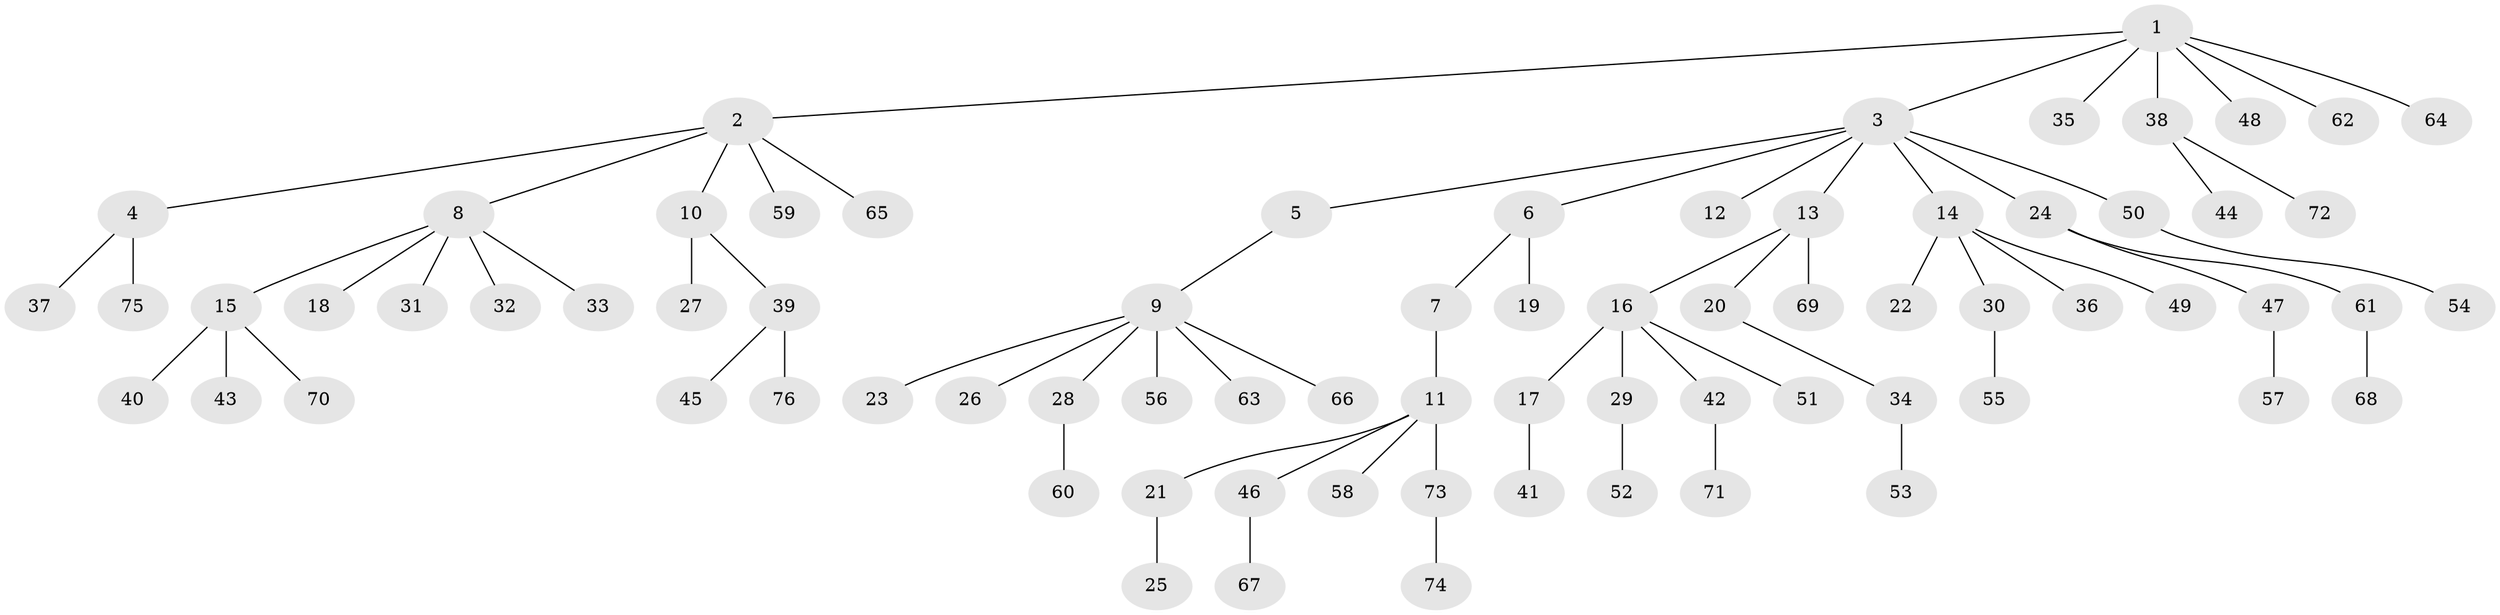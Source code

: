 // Generated by graph-tools (version 1.1) at 2025/11/02/27/25 16:11:26]
// undirected, 76 vertices, 75 edges
graph export_dot {
graph [start="1"]
  node [color=gray90,style=filled];
  1;
  2;
  3;
  4;
  5;
  6;
  7;
  8;
  9;
  10;
  11;
  12;
  13;
  14;
  15;
  16;
  17;
  18;
  19;
  20;
  21;
  22;
  23;
  24;
  25;
  26;
  27;
  28;
  29;
  30;
  31;
  32;
  33;
  34;
  35;
  36;
  37;
  38;
  39;
  40;
  41;
  42;
  43;
  44;
  45;
  46;
  47;
  48;
  49;
  50;
  51;
  52;
  53;
  54;
  55;
  56;
  57;
  58;
  59;
  60;
  61;
  62;
  63;
  64;
  65;
  66;
  67;
  68;
  69;
  70;
  71;
  72;
  73;
  74;
  75;
  76;
  1 -- 2;
  1 -- 3;
  1 -- 35;
  1 -- 38;
  1 -- 48;
  1 -- 62;
  1 -- 64;
  2 -- 4;
  2 -- 8;
  2 -- 10;
  2 -- 59;
  2 -- 65;
  3 -- 5;
  3 -- 6;
  3 -- 12;
  3 -- 13;
  3 -- 14;
  3 -- 24;
  3 -- 50;
  4 -- 37;
  4 -- 75;
  5 -- 9;
  6 -- 7;
  6 -- 19;
  7 -- 11;
  8 -- 15;
  8 -- 18;
  8 -- 31;
  8 -- 32;
  8 -- 33;
  9 -- 23;
  9 -- 26;
  9 -- 28;
  9 -- 56;
  9 -- 63;
  9 -- 66;
  10 -- 27;
  10 -- 39;
  11 -- 21;
  11 -- 46;
  11 -- 58;
  11 -- 73;
  13 -- 16;
  13 -- 20;
  13 -- 69;
  14 -- 22;
  14 -- 30;
  14 -- 36;
  14 -- 49;
  15 -- 40;
  15 -- 43;
  15 -- 70;
  16 -- 17;
  16 -- 29;
  16 -- 42;
  16 -- 51;
  17 -- 41;
  20 -- 34;
  21 -- 25;
  24 -- 47;
  24 -- 61;
  28 -- 60;
  29 -- 52;
  30 -- 55;
  34 -- 53;
  38 -- 44;
  38 -- 72;
  39 -- 45;
  39 -- 76;
  42 -- 71;
  46 -- 67;
  47 -- 57;
  50 -- 54;
  61 -- 68;
  73 -- 74;
}
